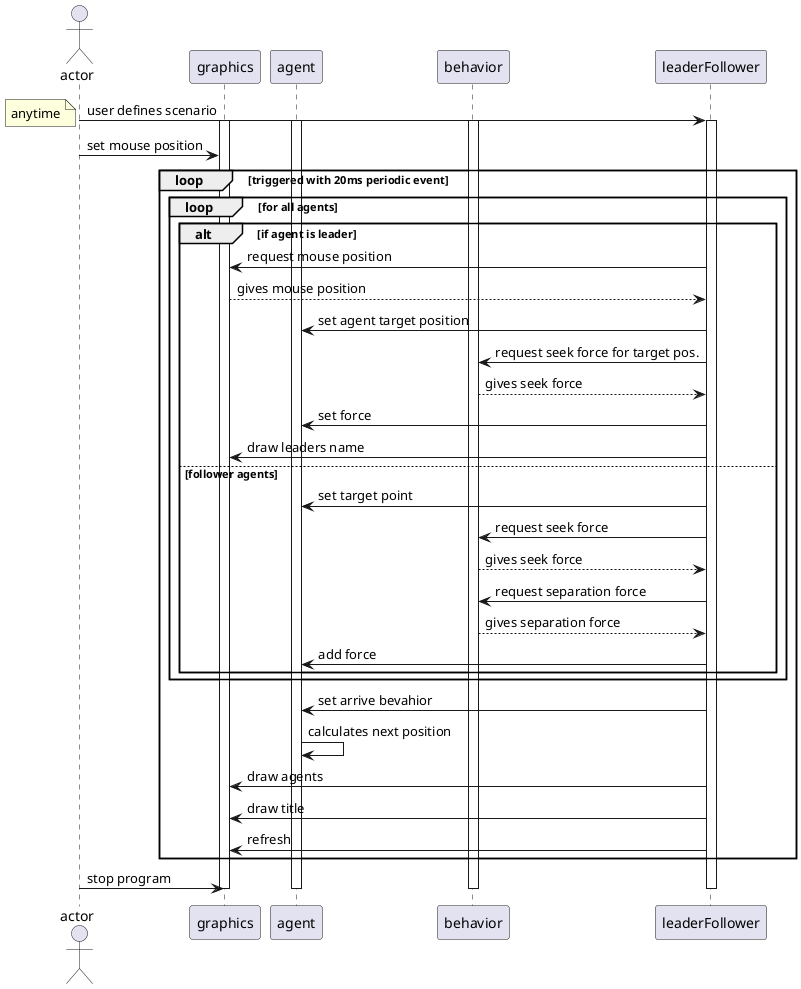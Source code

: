 @startuml
actor actor as user
participant graphics as view
participant agent as agent
participant behavior as steeringBehavior
participant leaderFollower as lF

user -> lF: user defines scenario
activate lF
activate view
activate agent
activate steeringBehavior
note left: anytime
user -> view:  set mouse position
loop triggered with 20ms periodic event
    loop for all agents    
        alt if agent is leader
            lF -> view: request mouse position    
            view --> lF: gives mouse position        
            lF -> agent: set agent target position
            lF -> steeringBehavior: request seek force for target pos.
            steeringBehavior --> lF: gives seek force
            lF -> agent: set force            
            lF -> view: draw leaders name
        else follower agents        
            lF -> agent: set target point 
            lF ->steeringBehavior: request seek force
            steeringBehavior --> lF: gives seek force            
            lF ->steeringBehavior: request separation force
            steeringBehavior --> lF: gives separation force
            lF ->agent: add force            
        end
    end
    lF -> agent:set arrive bevahior
    agent -> agent: calculates next position
    lF -> view: draw agents
    lF -> view: draw title
    lF -> view: refresh
end
user -> view: stop program
deactivate lF
deactivate view
deactivate agent
deactivate steeringBehavior
@enduml